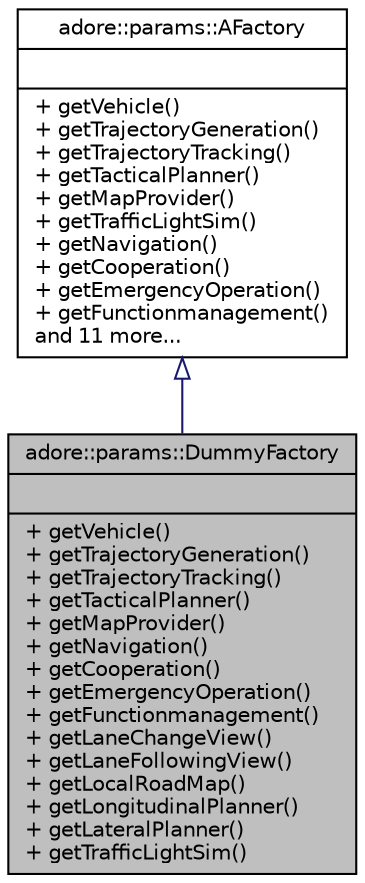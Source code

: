 digraph "adore::params::DummyFactory"
{
 // LATEX_PDF_SIZE
  edge [fontname="Helvetica",fontsize="10",labelfontname="Helvetica",labelfontsize="10"];
  node [fontname="Helvetica",fontsize="10",shape=record];
  Node1 [label="{adore::params::DummyFactory\n||+ getVehicle()\l+ getTrajectoryGeneration()\l+ getTrajectoryTracking()\l+ getTacticalPlanner()\l+ getMapProvider()\l+ getNavigation()\l+ getCooperation()\l+ getEmergencyOperation()\l+ getFunctionmanagement()\l+ getLaneChangeView()\l+ getLaneFollowingView()\l+ getLocalRoadMap()\l+ getLongitudinalPlanner()\l+ getLateralPlanner()\l+ getTrafficLightSim()\l}",height=0.2,width=0.4,color="black", fillcolor="grey75", style="filled", fontcolor="black",tooltip="a dummy implementation of the adore::params::afactory for testing purposes"];
  Node2 -> Node1 [dir="back",color="midnightblue",fontsize="10",style="solid",arrowtail="onormal",fontname="Helvetica"];
  Node2 [label="{adore::params::AFactory\n||+ getVehicle()\l+ getTrajectoryGeneration()\l+ getTrajectoryTracking()\l+ getTacticalPlanner()\l+ getMapProvider()\l+ getTrafficLightSim()\l+ getNavigation()\l+ getCooperation()\l+ getEmergencyOperation()\l+ getFunctionmanagement()\land 11 more...\l}",height=0.2,width=0.4,color="black", fillcolor="white", style="filled",URL="$classadore_1_1params_1_1AFactory.html",tooltip="abstract factory for adore::params classes"];
}
